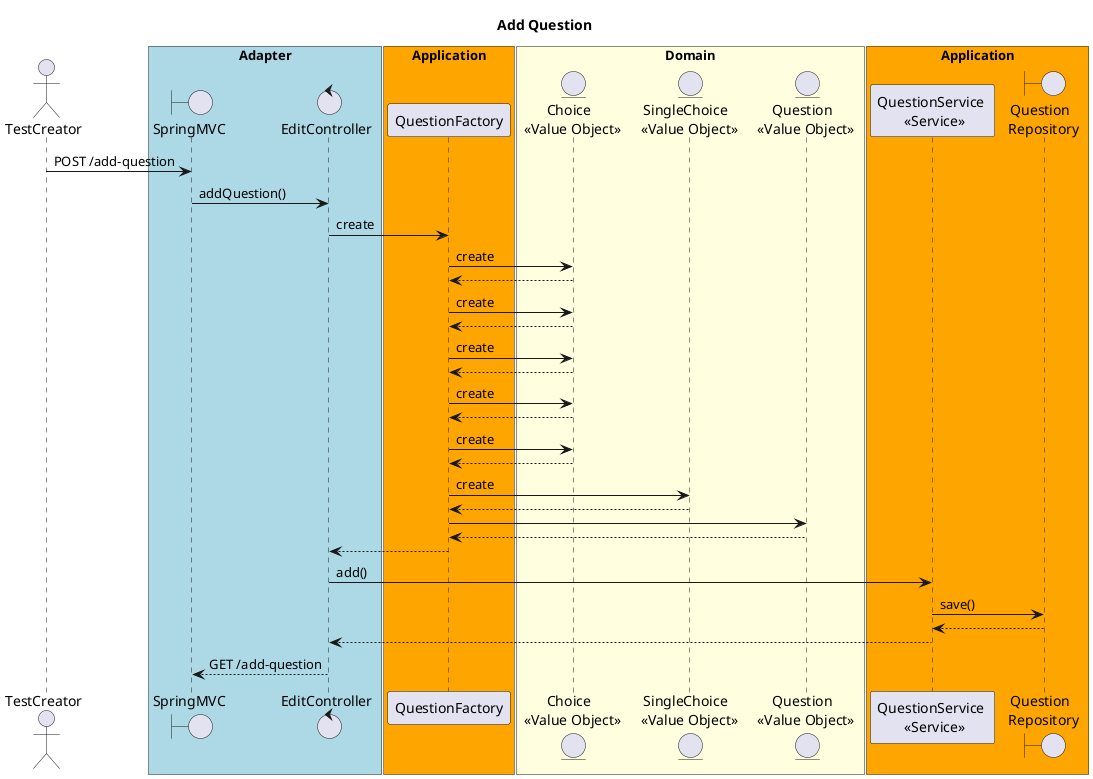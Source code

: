 @startuml
title Add Question

actor       TestCreator as creator
box "Adapter" #lightblue
boundary    SpringMVC   as mvc
control     EditController  as ctrl
end box
box "Application" #orange
participant QuestionFactory as factory
end box
box "Domain" #lightyellow
entity "Choice \n <<Value Object>>" as choice
entity "SingleChoice \n <<Value Object>>" as singleChoice
entity "Question \n <<Value Object>>" as question
end box
box "Application" #orange
participant "QuestionService \n <<Service>>" as service
boundary "Question \n Repository" as repo
end box

creator -> mvc : POST /add-question
mvc -> ctrl : addQuestion()
ctrl -> factory : create
factory -> choice : create
choice --> factory
factory -> choice : create
choice --> factory
factory -> choice : create
choice --> factory
factory -> choice : create
choice --> factory
factory -> choice : create
choice --> factory
factory -> singleChoice : create
factory <-- singleChoice
factory -> question
factory <-- question
ctrl <-- factory
ctrl -> service : add()
service -> repo : save()
service <-- repo
ctrl <-- service
mvc <-- ctrl : GET /add-question
@enduml
